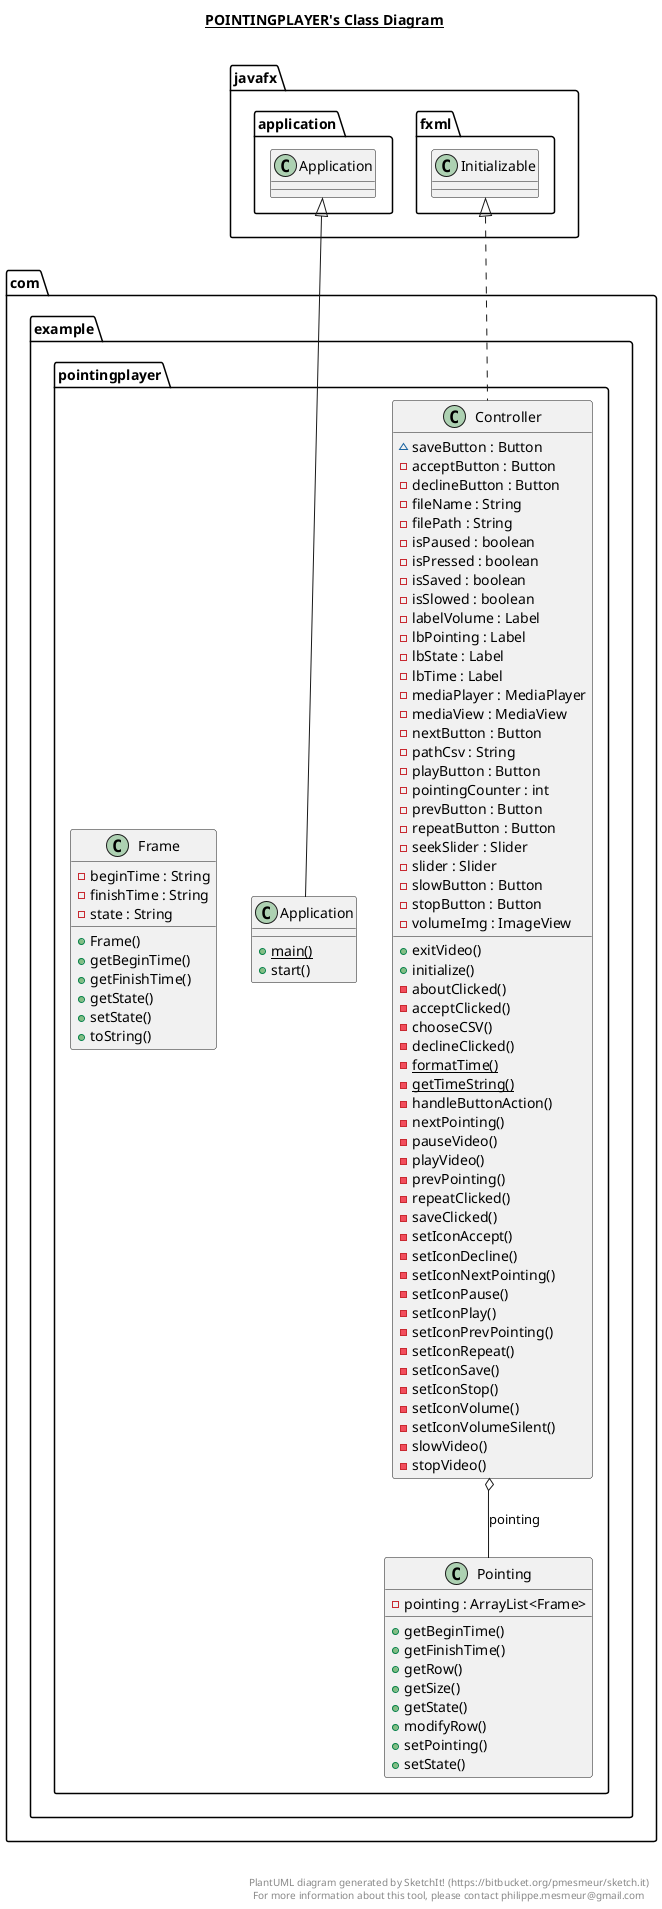 @startuml

title __POINTINGPLAYER's Class Diagram__\n

      class com.example.pointingplayer.Application {
          {static} + main()
          + start()
      }

      class com.example.pointingplayer.Controller {
          ~ saveButton : Button
          - acceptButton : Button
          - declineButton : Button
          - fileName : String
          - filePath : String
          - isPaused : boolean
          - isPressed : boolean
          - isSaved : boolean
          - isSlowed : boolean
          - labelVolume : Label
          - lbPointing : Label
          - lbState : Label
          - lbTime : Label
          - mediaPlayer : MediaPlayer
          - mediaView : MediaView
          - nextButton : Button
          - pathCsv : String
          - playButton : Button
          - pointingCounter : int
          - prevButton : Button
          - repeatButton : Button
          - seekSlider : Slider
          - slider : Slider
          - slowButton : Button
          - stopButton : Button
          - volumeImg : ImageView
          + exitVideo()
          + initialize()
          - aboutClicked()
          - acceptClicked()
          - chooseCSV()
          - declineClicked()
          {static} - formatTime()
          {static} - getTimeString()
          - handleButtonAction()
          - nextPointing()
          - pauseVideo()
          - playVideo()
          - prevPointing()
          - repeatClicked()
          - saveClicked()
          - setIconAccept()
          - setIconDecline()
          - setIconNextPointing()
          - setIconPause()
          - setIconPlay()
          - setIconPrevPointing()
          - setIconRepeat()
          - setIconSave()
          - setIconStop()
          - setIconVolume()
          - setIconVolumeSilent()
          - slowVideo()
          - stopVideo()
      }



      class com.example.pointingplayer.Frame {
          - beginTime : String
          - finishTime : String
          - state : String
          + Frame()
          + getBeginTime()
          + getFinishTime()
          + getState()
          + setState()
          + toString()
    }


      class com.example.pointingplayer.Pointing {
          - pointing : ArrayList<Frame>
          + getBeginTime()
          + getFinishTime()
          + getRow()
          + getSize()
          + getState()
          + modifyRow()
          + setPointing()
          + setState()
      }


  com.example.pointingplayer.Application -up-|> javafx.application.Application
  com.example.pointingplayer.Controller .up.|> javafx.fxml.Initializable
  com.example.pointingplayer.Controller o-- com.example.pointingplayer.Pointing : pointing


right footer


PlantUML diagram generated by SketchIt! (https://bitbucket.org/pmesmeur/sketch.it)
For more information about this tool, please contact philippe.mesmeur@gmail.com
endfooter

@enduml
